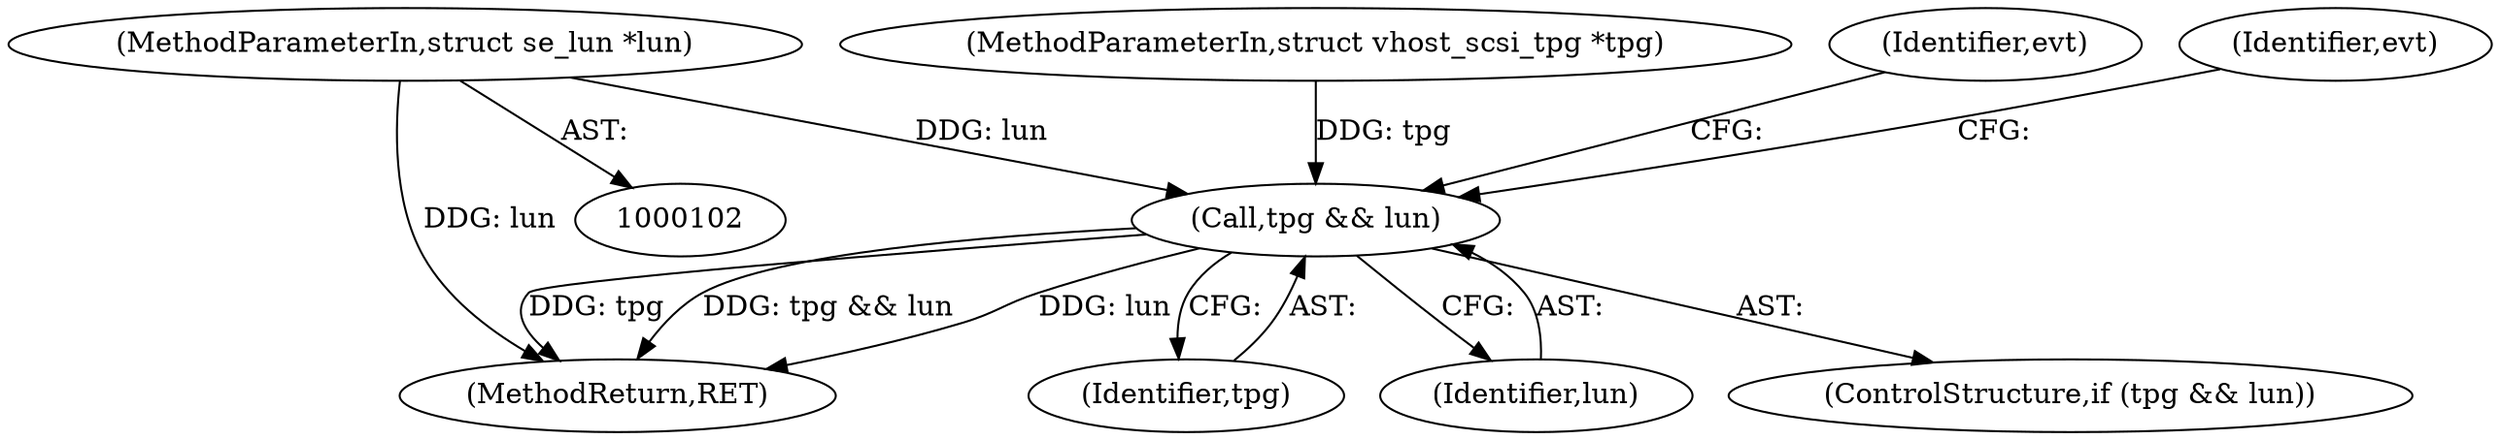 digraph "0_linux_59c816c1f24df0204e01851431d3bab3eb76719c_0@pointer" {
"1000105" [label="(MethodParameterIn,struct se_lun *lun)"];
"1000121" [label="(Call,tpg && lun)"];
"1000104" [label="(MethodParameterIn,struct vhost_scsi_tpg *tpg)"];
"1000129" [label="(Identifier,evt)"];
"1000121" [label="(Call,tpg && lun)"];
"1000197" [label="(MethodReturn,RET)"];
"1000105" [label="(MethodParameterIn,struct se_lun *lun)"];
"1000122" [label="(Identifier,tpg)"];
"1000123" [label="(Identifier,lun)"];
"1000182" [label="(Identifier,evt)"];
"1000120" [label="(ControlStructure,if (tpg && lun))"];
"1000105" -> "1000102"  [label="AST: "];
"1000105" -> "1000197"  [label="DDG: lun"];
"1000105" -> "1000121"  [label="DDG: lun"];
"1000121" -> "1000120"  [label="AST: "];
"1000121" -> "1000122"  [label="CFG: "];
"1000121" -> "1000123"  [label="CFG: "];
"1000122" -> "1000121"  [label="AST: "];
"1000123" -> "1000121"  [label="AST: "];
"1000129" -> "1000121"  [label="CFG: "];
"1000182" -> "1000121"  [label="CFG: "];
"1000121" -> "1000197"  [label="DDG: lun"];
"1000121" -> "1000197"  [label="DDG: tpg"];
"1000121" -> "1000197"  [label="DDG: tpg && lun"];
"1000104" -> "1000121"  [label="DDG: tpg"];
}
